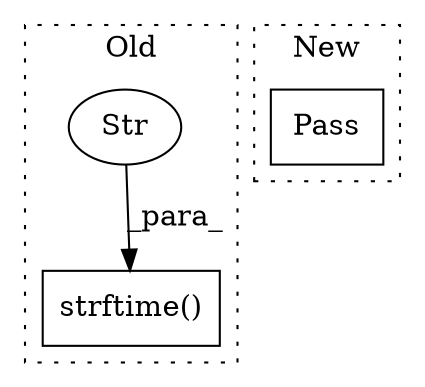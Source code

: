 digraph G {
subgraph cluster0 {
1 [label="strftime()" a="75" s="302,372" l="27,1" shape="box"];
3 [label="Str" a="66" s="353" l="19" shape="ellipse"];
label = "Old";
style="dotted";
}
subgraph cluster1 {
2 [label="Pass" a="62" s="900" l="4" shape="box"];
label = "New";
style="dotted";
}
3 -> 1 [label="_para_"];
}